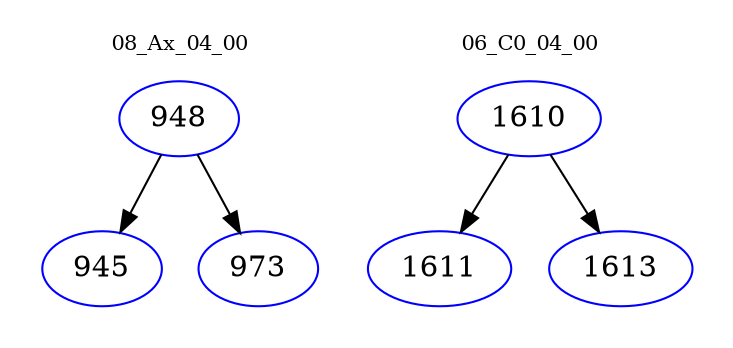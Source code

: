 digraph{
subgraph cluster_0 {
color = white
label = "08_Ax_04_00";
fontsize=10;
T0_948 [label="948", color="blue"]
T0_948 -> T0_945 [color="black"]
T0_945 [label="945", color="blue"]
T0_948 -> T0_973 [color="black"]
T0_973 [label="973", color="blue"]
}
subgraph cluster_1 {
color = white
label = "06_C0_04_00";
fontsize=10;
T1_1610 [label="1610", color="blue"]
T1_1610 -> T1_1611 [color="black"]
T1_1611 [label="1611", color="blue"]
T1_1610 -> T1_1613 [color="black"]
T1_1613 [label="1613", color="blue"]
}
}

